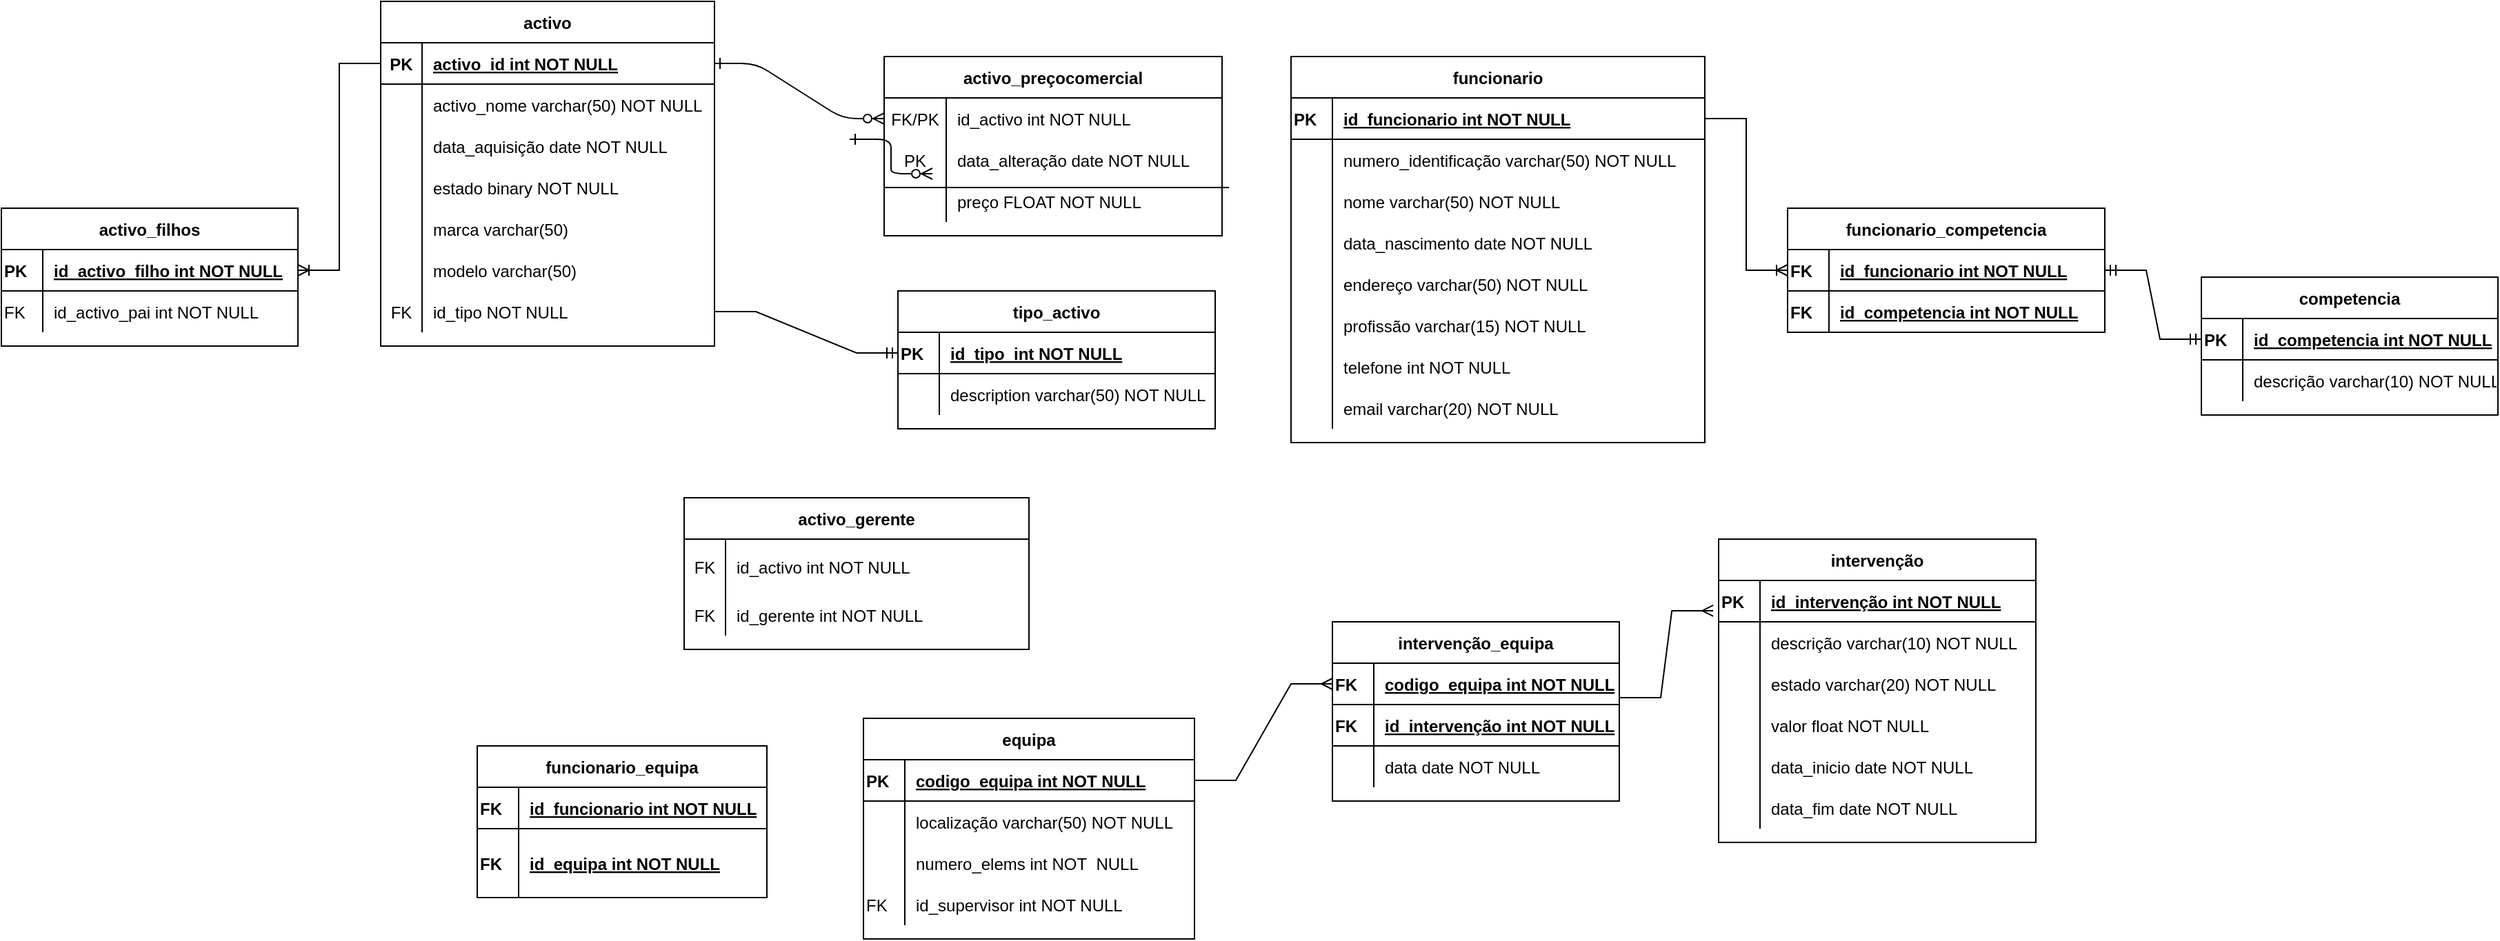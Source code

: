 <mxfile version="15.8.3" type="device"><diagram id="R2lEEEUBdFMjLlhIrx00" name="Page-1"><mxGraphModel dx="2512" dy="762" grid="1" gridSize="10" guides="1" tooltips="1" connect="1" arrows="1" fold="1" page="1" pageScale="1" pageWidth="850" pageHeight="1100" math="0" shadow="0" extFonts="Permanent Marker^https://fonts.googleapis.com/css?family=Permanent+Marker"><root><mxCell id="0"/><mxCell id="1" parent="0"/><mxCell id="C-vyLk0tnHw3VtMMgP7b-1" value="" style="edgeStyle=entityRelationEdgeStyle;endArrow=ERzeroToMany;startArrow=ERone;endFill=1;startFill=0;exitX=1;exitY=0.5;exitDx=0;exitDy=0;" parent="1" source="sVIGNHZoC6p08YLwH0vN-27" target="C-vyLk0tnHw3VtMMgP7b-6" edge="1"><mxGeometry width="100" height="100" relative="1" as="geometry"><mxPoint x="350" y="165" as="sourcePoint"/><mxPoint x="440" y="620" as="targetPoint"/></mxGeometry></mxCell><mxCell id="C-vyLk0tnHw3VtMMgP7b-12" value="" style="edgeStyle=entityRelationEdgeStyle;endArrow=ERzeroToMany;startArrow=ERone;endFill=1;startFill=0;" parent="1" source="C-vyLk0tnHw3VtMMgP7b-3" target="C-vyLk0tnHw3VtMMgP7b-17" edge="1"><mxGeometry width="100" height="100" relative="1" as="geometry"><mxPoint x="400" y="180" as="sourcePoint"/><mxPoint x="460" y="205" as="targetPoint"/></mxGeometry></mxCell><object label="activo_preçocomercial" id_activo="" id="C-vyLk0tnHw3VtMMgP7b-2"><mxCell style="shape=table;startSize=30;container=1;collapsible=1;childLayout=tableLayout;fixedRows=1;rowLines=0;fontStyle=1;align=center;resizeLast=1;" parent="1" vertex="1"><mxGeometry x="425" y="120" width="245" height="130" as="geometry"/></mxCell></object><mxCell id="C-vyLk0tnHw3VtMMgP7b-6" value="" style="shape=partialRectangle;collapsible=0;dropTarget=0;pointerEvents=0;fillColor=none;points=[[0,0.5],[1,0.5]];portConstraint=eastwest;top=0;left=0;right=0;bottom=0;" parent="C-vyLk0tnHw3VtMMgP7b-2" vertex="1"><mxGeometry y="30" width="245" height="30" as="geometry"/></mxCell><mxCell id="C-vyLk0tnHw3VtMMgP7b-7" value="FK/PK" style="shape=partialRectangle;overflow=hidden;connectable=0;fillColor=none;top=0;left=0;bottom=0;right=0;" parent="C-vyLk0tnHw3VtMMgP7b-6" vertex="1"><mxGeometry width="45" height="30" as="geometry"><mxRectangle width="45" height="30" as="alternateBounds"/></mxGeometry></mxCell><mxCell id="C-vyLk0tnHw3VtMMgP7b-8" value="id_activo int NOT NULL" style="shape=partialRectangle;overflow=hidden;connectable=0;fillColor=none;top=0;left=0;bottom=0;right=0;align=left;spacingLeft=6;" parent="C-vyLk0tnHw3VtMMgP7b-6" vertex="1"><mxGeometry x="45" width="200" height="30" as="geometry"><mxRectangle width="200" height="30" as="alternateBounds"/></mxGeometry></mxCell><mxCell id="sVIGNHZoC6p08YLwH0vN-71" style="shape=partialRectangle;collapsible=0;dropTarget=0;pointerEvents=0;fillColor=none;points=[[0,0.5],[1,0.5]];portConstraint=eastwest;top=0;left=0;right=0;bottom=0;" vertex="1" parent="C-vyLk0tnHw3VtMMgP7b-2"><mxGeometry y="60" width="245" height="30" as="geometry"/></mxCell><mxCell id="sVIGNHZoC6p08YLwH0vN-72" value="PK" style="shape=partialRectangle;overflow=hidden;connectable=0;fillColor=none;top=0;left=0;bottom=0;right=0;" vertex="1" parent="sVIGNHZoC6p08YLwH0vN-71"><mxGeometry width="45" height="30" as="geometry"><mxRectangle width="45" height="30" as="alternateBounds"/></mxGeometry></mxCell><mxCell id="sVIGNHZoC6p08YLwH0vN-73" value="data_alteração date NOT NULL" style="shape=partialRectangle;overflow=hidden;connectable=0;fillColor=none;top=0;left=0;bottom=0;right=0;align=left;spacingLeft=6;" vertex="1" parent="sVIGNHZoC6p08YLwH0vN-71"><mxGeometry x="45" width="200" height="30" as="geometry"><mxRectangle width="200" height="30" as="alternateBounds"/></mxGeometry></mxCell><mxCell id="C-vyLk0tnHw3VtMMgP7b-9" value="" style="shape=partialRectangle;collapsible=0;dropTarget=0;pointerEvents=0;fillColor=none;points=[[0,0.5],[1,0.5]];portConstraint=eastwest;top=0;left=0;right=0;bottom=0;" parent="C-vyLk0tnHw3VtMMgP7b-2" vertex="1"><mxGeometry y="90" width="245" height="30" as="geometry"/></mxCell><mxCell id="C-vyLk0tnHw3VtMMgP7b-10" value="" style="shape=partialRectangle;overflow=hidden;connectable=0;fillColor=none;top=0;left=0;bottom=0;right=0;" parent="C-vyLk0tnHw3VtMMgP7b-9" vertex="1"><mxGeometry width="45" height="30" as="geometry"><mxRectangle width="45" height="30" as="alternateBounds"/></mxGeometry></mxCell><mxCell id="C-vyLk0tnHw3VtMMgP7b-11" value="preço FLOAT NOT NULL" style="shape=partialRectangle;overflow=hidden;connectable=0;fillColor=none;top=0;left=0;bottom=0;right=0;align=left;spacingLeft=6;" parent="C-vyLk0tnHw3VtMMgP7b-9" vertex="1"><mxGeometry x="45" width="200" height="30" as="geometry"><mxRectangle width="200" height="30" as="alternateBounds"/></mxGeometry></mxCell><mxCell id="sVIGNHZoC6p08YLwH0vN-26" value="activo" style="shape=table;startSize=30;container=1;collapsible=1;childLayout=tableLayout;fixedRows=1;rowLines=0;fontStyle=1;align=center;resizeLast=1;" vertex="1" parent="1"><mxGeometry x="60" y="80" width="242" height="250" as="geometry"/></mxCell><mxCell id="sVIGNHZoC6p08YLwH0vN-27" value="" style="shape=partialRectangle;collapsible=0;dropTarget=0;pointerEvents=0;fillColor=none;top=0;left=0;bottom=1;right=0;points=[[0,0.5],[1,0.5]];portConstraint=eastwest;" vertex="1" parent="sVIGNHZoC6p08YLwH0vN-26"><mxGeometry y="30" width="242" height="30" as="geometry"/></mxCell><mxCell id="sVIGNHZoC6p08YLwH0vN-28" value="PK" style="shape=partialRectangle;connectable=0;fillColor=none;top=0;left=0;bottom=0;right=0;fontStyle=1;overflow=hidden;" vertex="1" parent="sVIGNHZoC6p08YLwH0vN-27"><mxGeometry width="30" height="30" as="geometry"><mxRectangle width="30" height="30" as="alternateBounds"/></mxGeometry></mxCell><mxCell id="sVIGNHZoC6p08YLwH0vN-29" value="activo_id int NOT NULL" style="shape=partialRectangle;connectable=0;fillColor=none;top=0;left=0;bottom=0;right=0;align=left;spacingLeft=6;fontStyle=5;overflow=hidden;" vertex="1" parent="sVIGNHZoC6p08YLwH0vN-27"><mxGeometry x="30" width="212" height="30" as="geometry"><mxRectangle width="212" height="30" as="alternateBounds"/></mxGeometry></mxCell><mxCell id="sVIGNHZoC6p08YLwH0vN-30" value="" style="shape=partialRectangle;collapsible=0;dropTarget=0;pointerEvents=0;fillColor=none;top=0;left=0;bottom=0;right=0;points=[[0,0.5],[1,0.5]];portConstraint=eastwest;" vertex="1" parent="sVIGNHZoC6p08YLwH0vN-26"><mxGeometry y="60" width="242" height="30" as="geometry"/></mxCell><mxCell id="sVIGNHZoC6p08YLwH0vN-31" value="" style="shape=partialRectangle;connectable=0;fillColor=none;top=0;left=0;bottom=0;right=0;editable=1;overflow=hidden;" vertex="1" parent="sVIGNHZoC6p08YLwH0vN-30"><mxGeometry width="30" height="30" as="geometry"><mxRectangle width="30" height="30" as="alternateBounds"/></mxGeometry></mxCell><mxCell id="sVIGNHZoC6p08YLwH0vN-32" value="activo_nome varchar(50) NOT NULL" style="shape=partialRectangle;connectable=0;fillColor=none;top=0;left=0;bottom=0;right=0;align=left;spacingLeft=6;overflow=hidden;" vertex="1" parent="sVIGNHZoC6p08YLwH0vN-30"><mxGeometry x="30" width="212" height="30" as="geometry"><mxRectangle width="212" height="30" as="alternateBounds"/></mxGeometry></mxCell><mxCell id="sVIGNHZoC6p08YLwH0vN-33" value="" style="shape=partialRectangle;collapsible=0;dropTarget=0;pointerEvents=0;fillColor=none;top=0;left=0;bottom=0;right=0;points=[[0,0.5],[1,0.5]];portConstraint=eastwest;" vertex="1" parent="sVIGNHZoC6p08YLwH0vN-26"><mxGeometry y="90" width="242" height="30" as="geometry"/></mxCell><mxCell id="sVIGNHZoC6p08YLwH0vN-34" value="" style="shape=partialRectangle;connectable=0;fillColor=none;top=0;left=0;bottom=0;right=0;editable=1;overflow=hidden;" vertex="1" parent="sVIGNHZoC6p08YLwH0vN-33"><mxGeometry width="30" height="30" as="geometry"><mxRectangle width="30" height="30" as="alternateBounds"/></mxGeometry></mxCell><mxCell id="sVIGNHZoC6p08YLwH0vN-35" value="data_aquisição date NOT NULL" style="shape=partialRectangle;connectable=0;fillColor=none;top=0;left=0;bottom=0;right=0;align=left;spacingLeft=6;overflow=hidden;" vertex="1" parent="sVIGNHZoC6p08YLwH0vN-33"><mxGeometry x="30" width="212" height="30" as="geometry"><mxRectangle width="212" height="30" as="alternateBounds"/></mxGeometry></mxCell><mxCell id="sVIGNHZoC6p08YLwH0vN-36" value="" style="shape=partialRectangle;collapsible=0;dropTarget=0;pointerEvents=0;fillColor=none;top=0;left=0;bottom=0;right=0;points=[[0,0.5],[1,0.5]];portConstraint=eastwest;" vertex="1" parent="sVIGNHZoC6p08YLwH0vN-26"><mxGeometry y="120" width="242" height="30" as="geometry"/></mxCell><mxCell id="sVIGNHZoC6p08YLwH0vN-37" value="" style="shape=partialRectangle;connectable=0;fillColor=none;top=0;left=0;bottom=0;right=0;editable=1;overflow=hidden;" vertex="1" parent="sVIGNHZoC6p08YLwH0vN-36"><mxGeometry width="30" height="30" as="geometry"><mxRectangle width="30" height="30" as="alternateBounds"/></mxGeometry></mxCell><mxCell id="sVIGNHZoC6p08YLwH0vN-38" value="estado binary NOT NULL" style="shape=partialRectangle;connectable=0;fillColor=none;top=0;left=0;bottom=0;right=0;align=left;spacingLeft=6;overflow=hidden;" vertex="1" parent="sVIGNHZoC6p08YLwH0vN-36"><mxGeometry x="30" width="212" height="30" as="geometry"><mxRectangle width="212" height="30" as="alternateBounds"/></mxGeometry></mxCell><mxCell id="sVIGNHZoC6p08YLwH0vN-59" style="shape=partialRectangle;collapsible=0;dropTarget=0;pointerEvents=0;fillColor=none;top=0;left=0;bottom=0;right=0;points=[[0,0.5],[1,0.5]];portConstraint=eastwest;" vertex="1" parent="sVIGNHZoC6p08YLwH0vN-26"><mxGeometry y="150" width="242" height="30" as="geometry"/></mxCell><mxCell id="sVIGNHZoC6p08YLwH0vN-60" style="shape=partialRectangle;connectable=0;fillColor=none;top=0;left=0;bottom=0;right=0;editable=1;overflow=hidden;" vertex="1" parent="sVIGNHZoC6p08YLwH0vN-59"><mxGeometry width="30" height="30" as="geometry"><mxRectangle width="30" height="30" as="alternateBounds"/></mxGeometry></mxCell><mxCell id="sVIGNHZoC6p08YLwH0vN-61" value="marca varchar(50)" style="shape=partialRectangle;connectable=0;fillColor=none;top=0;left=0;bottom=0;right=0;align=left;spacingLeft=6;overflow=hidden;" vertex="1" parent="sVIGNHZoC6p08YLwH0vN-59"><mxGeometry x="30" width="212" height="30" as="geometry"><mxRectangle width="212" height="30" as="alternateBounds"/></mxGeometry></mxCell><mxCell id="sVIGNHZoC6p08YLwH0vN-62" style="shape=partialRectangle;collapsible=0;dropTarget=0;pointerEvents=0;fillColor=none;top=0;left=0;bottom=0;right=0;points=[[0,0.5],[1,0.5]];portConstraint=eastwest;" vertex="1" parent="sVIGNHZoC6p08YLwH0vN-26"><mxGeometry y="180" width="242" height="30" as="geometry"/></mxCell><mxCell id="sVIGNHZoC6p08YLwH0vN-63" style="shape=partialRectangle;connectable=0;fillColor=none;top=0;left=0;bottom=0;right=0;editable=1;overflow=hidden;" vertex="1" parent="sVIGNHZoC6p08YLwH0vN-62"><mxGeometry width="30" height="30" as="geometry"><mxRectangle width="30" height="30" as="alternateBounds"/></mxGeometry></mxCell><mxCell id="sVIGNHZoC6p08YLwH0vN-64" value="modelo varchar(50)" style="shape=partialRectangle;connectable=0;fillColor=none;top=0;left=0;bottom=0;right=0;align=left;spacingLeft=6;overflow=hidden;" vertex="1" parent="sVIGNHZoC6p08YLwH0vN-62"><mxGeometry x="30" width="212" height="30" as="geometry"><mxRectangle width="212" height="30" as="alternateBounds"/></mxGeometry></mxCell><mxCell id="sVIGNHZoC6p08YLwH0vN-65" style="shape=partialRectangle;collapsible=0;dropTarget=0;pointerEvents=0;fillColor=none;top=0;left=0;bottom=0;right=0;points=[[0,0.5],[1,0.5]];portConstraint=eastwest;" vertex="1" parent="sVIGNHZoC6p08YLwH0vN-26"><mxGeometry y="210" width="242" height="30" as="geometry"/></mxCell><mxCell id="sVIGNHZoC6p08YLwH0vN-66" value="FK" style="shape=partialRectangle;connectable=0;fillColor=none;top=0;left=0;bottom=0;right=0;editable=1;overflow=hidden;" vertex="1" parent="sVIGNHZoC6p08YLwH0vN-65"><mxGeometry width="30" height="30" as="geometry"><mxRectangle width="30" height="30" as="alternateBounds"/></mxGeometry></mxCell><mxCell id="sVIGNHZoC6p08YLwH0vN-67" value="id_tipo NOT NULL" style="shape=partialRectangle;connectable=0;fillColor=none;top=0;left=0;bottom=0;right=0;align=left;spacingLeft=6;overflow=hidden;" vertex="1" parent="sVIGNHZoC6p08YLwH0vN-65"><mxGeometry x="30" width="212" height="30" as="geometry"><mxRectangle width="212" height="30" as="alternateBounds"/></mxGeometry></mxCell><mxCell id="sVIGNHZoC6p08YLwH0vN-75" value="" style="line;strokeWidth=1;rotatable=0;dashed=0;labelPosition=right;align=left;verticalAlign=middle;spacingTop=0;spacingLeft=6;points=[];portConstraint=eastwest;labelBackgroundColor=rgba(255, 255, 255, 1);" vertex="1" parent="1"><mxGeometry x="425" y="210" width="250" height="10" as="geometry"/></mxCell><object label="activo_gerente" id_activo="" id="sVIGNHZoC6p08YLwH0vN-82"><mxCell style="shape=table;startSize=30;container=1;collapsible=1;childLayout=tableLayout;fixedRows=1;rowLines=0;fontStyle=1;align=center;resizeLast=1;" vertex="1" parent="1"><mxGeometry x="280" y="440" width="250" height="110" as="geometry"/></mxCell></object><mxCell id="sVIGNHZoC6p08YLwH0vN-83" value="" style="shape=partialRectangle;collapsible=0;dropTarget=0;pointerEvents=0;fillColor=none;points=[[0,0.5],[1,0.5]];portConstraint=eastwest;top=0;left=0;right=0;bottom=0;" vertex="1" parent="sVIGNHZoC6p08YLwH0vN-82"><mxGeometry y="30" width="250" height="40" as="geometry"/></mxCell><mxCell id="sVIGNHZoC6p08YLwH0vN-84" value="FK" style="shape=partialRectangle;overflow=hidden;connectable=0;fillColor=none;top=0;left=0;bottom=0;right=0;" vertex="1" parent="sVIGNHZoC6p08YLwH0vN-83"><mxGeometry width="30" height="40" as="geometry"><mxRectangle width="30" height="40" as="alternateBounds"/></mxGeometry></mxCell><mxCell id="sVIGNHZoC6p08YLwH0vN-85" value="id_activo int NOT NULL" style="shape=partialRectangle;overflow=hidden;connectable=0;fillColor=none;top=0;left=0;bottom=0;right=0;align=left;spacingLeft=6;" vertex="1" parent="sVIGNHZoC6p08YLwH0vN-83"><mxGeometry x="30" width="220" height="40" as="geometry"><mxRectangle width="220" height="40" as="alternateBounds"/></mxGeometry></mxCell><mxCell id="sVIGNHZoC6p08YLwH0vN-86" style="shape=partialRectangle;collapsible=0;dropTarget=0;pointerEvents=0;fillColor=none;points=[[0,0.5],[1,0.5]];portConstraint=eastwest;top=0;left=0;right=0;bottom=0;" vertex="1" parent="sVIGNHZoC6p08YLwH0vN-82"><mxGeometry y="70" width="250" height="30" as="geometry"/></mxCell><mxCell id="sVIGNHZoC6p08YLwH0vN-87" value="FK" style="shape=partialRectangle;overflow=hidden;connectable=0;fillColor=none;top=0;left=0;bottom=0;right=0;" vertex="1" parent="sVIGNHZoC6p08YLwH0vN-86"><mxGeometry width="30" height="30" as="geometry"><mxRectangle width="30" height="30" as="alternateBounds"/></mxGeometry></mxCell><mxCell id="sVIGNHZoC6p08YLwH0vN-88" value="id_gerente int NOT NULL" style="shape=partialRectangle;overflow=hidden;connectable=0;fillColor=none;top=0;left=0;bottom=0;right=0;align=left;spacingLeft=6;" vertex="1" parent="sVIGNHZoC6p08YLwH0vN-86"><mxGeometry x="30" width="220" height="30" as="geometry"><mxRectangle width="220" height="30" as="alternateBounds"/></mxGeometry></mxCell><mxCell id="sVIGNHZoC6p08YLwH0vN-93" value="tipo_activo" style="shape=table;startSize=30;container=1;collapsible=1;childLayout=tableLayout;fixedRows=1;rowLines=0;fontStyle=1;align=center;resizeLast=1;dashed=0;labelBackgroundColor=rgba(255, 255, 255, 1);strokeWidth=1;" vertex="1" parent="1"><mxGeometry x="435" y="290" width="230" height="100" as="geometry"/></mxCell><mxCell id="sVIGNHZoC6p08YLwH0vN-94" value="" style="shape=partialRectangle;collapsible=0;dropTarget=0;pointerEvents=0;fillColor=none;top=0;left=0;bottom=1;right=0;points=[[0,0.5],[1,0.5]];portConstraint=eastwest;dashed=0;labelBackgroundColor=rgba(255, 255, 255, 1);strokeWidth=1;align=left;" vertex="1" parent="sVIGNHZoC6p08YLwH0vN-93"><mxGeometry y="30" width="230" height="30" as="geometry"/></mxCell><mxCell id="sVIGNHZoC6p08YLwH0vN-95" value="PK" style="shape=partialRectangle;connectable=0;fillColor=none;top=0;left=0;bottom=0;right=0;fontStyle=1;overflow=hidden;dashed=0;labelBackgroundColor=rgba(255, 255, 255, 1);strokeWidth=1;align=left;" vertex="1" parent="sVIGNHZoC6p08YLwH0vN-94"><mxGeometry width="30" height="30" as="geometry"><mxRectangle width="30" height="30" as="alternateBounds"/></mxGeometry></mxCell><mxCell id="sVIGNHZoC6p08YLwH0vN-96" value="id_tipo  int NOT NULL" style="shape=partialRectangle;connectable=0;fillColor=none;top=0;left=0;bottom=0;right=0;align=left;spacingLeft=6;fontStyle=5;overflow=hidden;dashed=0;labelBackgroundColor=rgba(255, 255, 255, 1);strokeWidth=1;" vertex="1" parent="sVIGNHZoC6p08YLwH0vN-94"><mxGeometry x="30" width="200" height="30" as="geometry"><mxRectangle width="200" height="30" as="alternateBounds"/></mxGeometry></mxCell><mxCell id="sVIGNHZoC6p08YLwH0vN-97" value="" style="shape=partialRectangle;collapsible=0;dropTarget=0;pointerEvents=0;fillColor=none;top=0;left=0;bottom=0;right=0;points=[[0,0.5],[1,0.5]];portConstraint=eastwest;dashed=0;labelBackgroundColor=rgba(255, 255, 255, 1);strokeWidth=1;align=left;" vertex="1" parent="sVIGNHZoC6p08YLwH0vN-93"><mxGeometry y="60" width="230" height="30" as="geometry"/></mxCell><mxCell id="sVIGNHZoC6p08YLwH0vN-98" value="" style="shape=partialRectangle;connectable=0;fillColor=none;top=0;left=0;bottom=0;right=0;editable=1;overflow=hidden;dashed=0;labelBackgroundColor=rgba(255, 255, 255, 1);strokeWidth=1;align=left;" vertex="1" parent="sVIGNHZoC6p08YLwH0vN-97"><mxGeometry width="30" height="30" as="geometry"><mxRectangle width="30" height="30" as="alternateBounds"/></mxGeometry></mxCell><mxCell id="sVIGNHZoC6p08YLwH0vN-99" value="description varchar(50) NOT NULL" style="shape=partialRectangle;connectable=0;fillColor=none;top=0;left=0;bottom=0;right=0;align=left;spacingLeft=6;overflow=hidden;dashed=0;labelBackgroundColor=rgba(255, 255, 255, 1);strokeWidth=1;" vertex="1" parent="sVIGNHZoC6p08YLwH0vN-97"><mxGeometry x="30" width="200" height="30" as="geometry"><mxRectangle width="200" height="30" as="alternateBounds"/></mxGeometry></mxCell><mxCell id="sVIGNHZoC6p08YLwH0vN-108" value="" style="edgeStyle=entityRelationEdgeStyle;fontSize=12;html=1;endArrow=ERmandOne;rounded=0;exitX=1;exitY=0.5;exitDx=0;exitDy=0;entryX=0;entryY=0.5;entryDx=0;entryDy=0;" edge="1" parent="1" source="sVIGNHZoC6p08YLwH0vN-65" target="sVIGNHZoC6p08YLwH0vN-94"><mxGeometry width="100" height="100" relative="1" as="geometry"><mxPoint x="370" y="480" as="sourcePoint"/><mxPoint x="470" y="380" as="targetPoint"/></mxGeometry></mxCell><mxCell id="sVIGNHZoC6p08YLwH0vN-109" value="activo_filhos" style="shape=table;startSize=30;container=1;collapsible=1;childLayout=tableLayout;fixedRows=1;rowLines=0;fontStyle=1;align=center;resizeLast=1;dashed=0;labelBackgroundColor=rgba(255, 255, 255, 1);strokeWidth=1;" vertex="1" parent="1"><mxGeometry x="-215" y="230" width="215" height="100" as="geometry"/></mxCell><mxCell id="sVIGNHZoC6p08YLwH0vN-110" value="" style="shape=partialRectangle;collapsible=0;dropTarget=0;pointerEvents=0;fillColor=none;top=0;left=0;bottom=1;right=0;points=[[0,0.5],[1,0.5]];portConstraint=eastwest;dashed=0;labelBackgroundColor=rgba(255, 255, 255, 1);strokeWidth=1;align=left;" vertex="1" parent="sVIGNHZoC6p08YLwH0vN-109"><mxGeometry y="30" width="215" height="30" as="geometry"/></mxCell><mxCell id="sVIGNHZoC6p08YLwH0vN-111" value="PK" style="shape=partialRectangle;connectable=0;fillColor=none;top=0;left=0;bottom=0;right=0;fontStyle=1;overflow=hidden;dashed=0;labelBackgroundColor=rgba(255, 255, 255, 1);strokeWidth=1;align=left;" vertex="1" parent="sVIGNHZoC6p08YLwH0vN-110"><mxGeometry width="30" height="30" as="geometry"><mxRectangle width="30" height="30" as="alternateBounds"/></mxGeometry></mxCell><mxCell id="sVIGNHZoC6p08YLwH0vN-112" value="id_activo_filho int NOT NULL" style="shape=partialRectangle;connectable=0;fillColor=none;top=0;left=0;bottom=0;right=0;align=left;spacingLeft=6;fontStyle=5;overflow=hidden;dashed=0;labelBackgroundColor=rgba(255, 255, 255, 1);strokeWidth=1;" vertex="1" parent="sVIGNHZoC6p08YLwH0vN-110"><mxGeometry x="30" width="185" height="30" as="geometry"><mxRectangle width="185" height="30" as="alternateBounds"/></mxGeometry></mxCell><mxCell id="sVIGNHZoC6p08YLwH0vN-113" value="" style="shape=partialRectangle;collapsible=0;dropTarget=0;pointerEvents=0;fillColor=none;top=0;left=0;bottom=0;right=0;points=[[0,0.5],[1,0.5]];portConstraint=eastwest;dashed=0;labelBackgroundColor=rgba(255, 255, 255, 1);strokeWidth=1;align=left;" vertex="1" parent="sVIGNHZoC6p08YLwH0vN-109"><mxGeometry y="60" width="215" height="30" as="geometry"/></mxCell><mxCell id="sVIGNHZoC6p08YLwH0vN-114" value="FK" style="shape=partialRectangle;connectable=0;fillColor=none;top=0;left=0;bottom=0;right=0;editable=1;overflow=hidden;dashed=0;labelBackgroundColor=rgba(255, 255, 255, 1);strokeWidth=1;align=left;" vertex="1" parent="sVIGNHZoC6p08YLwH0vN-113"><mxGeometry width="30" height="30" as="geometry"><mxRectangle width="30" height="30" as="alternateBounds"/></mxGeometry></mxCell><mxCell id="sVIGNHZoC6p08YLwH0vN-115" value="id_activo_pai int NOT NULL" style="shape=partialRectangle;connectable=0;fillColor=none;top=0;left=0;bottom=0;right=0;align=left;spacingLeft=6;overflow=hidden;dashed=0;labelBackgroundColor=rgba(255, 255, 255, 1);strokeWidth=1;" vertex="1" parent="sVIGNHZoC6p08YLwH0vN-113"><mxGeometry x="30" width="185" height="30" as="geometry"><mxRectangle width="185" height="30" as="alternateBounds"/></mxGeometry></mxCell><mxCell id="sVIGNHZoC6p08YLwH0vN-122" value="funcionario" style="shape=table;startSize=30;container=1;collapsible=1;childLayout=tableLayout;fixedRows=1;rowLines=0;fontStyle=1;align=center;resizeLast=1;dashed=0;labelBackgroundColor=rgba(255, 255, 255, 1);strokeWidth=1;" vertex="1" parent="1"><mxGeometry x="720" y="120" width="300" height="280" as="geometry"/></mxCell><mxCell id="sVIGNHZoC6p08YLwH0vN-123" value="" style="shape=partialRectangle;collapsible=0;dropTarget=0;pointerEvents=0;fillColor=none;top=0;left=0;bottom=1;right=0;points=[[0,0.5],[1,0.5]];portConstraint=eastwest;dashed=0;labelBackgroundColor=rgba(255, 255, 255, 1);strokeWidth=1;align=left;" vertex="1" parent="sVIGNHZoC6p08YLwH0vN-122"><mxGeometry y="30" width="300" height="30" as="geometry"/></mxCell><mxCell id="sVIGNHZoC6p08YLwH0vN-124" value="PK" style="shape=partialRectangle;connectable=0;fillColor=none;top=0;left=0;bottom=0;right=0;fontStyle=1;overflow=hidden;dashed=0;labelBackgroundColor=rgba(255, 255, 255, 1);strokeWidth=1;align=left;" vertex="1" parent="sVIGNHZoC6p08YLwH0vN-123"><mxGeometry width="30" height="30" as="geometry"><mxRectangle width="30" height="30" as="alternateBounds"/></mxGeometry></mxCell><mxCell id="sVIGNHZoC6p08YLwH0vN-125" value="id_funcionario int NOT NULL" style="shape=partialRectangle;connectable=0;fillColor=none;top=0;left=0;bottom=0;right=0;align=left;spacingLeft=6;fontStyle=5;overflow=hidden;dashed=0;labelBackgroundColor=rgba(255, 255, 255, 1);strokeWidth=1;" vertex="1" parent="sVIGNHZoC6p08YLwH0vN-123"><mxGeometry x="30" width="270" height="30" as="geometry"><mxRectangle width="270" height="30" as="alternateBounds"/></mxGeometry></mxCell><mxCell id="sVIGNHZoC6p08YLwH0vN-126" value="" style="shape=partialRectangle;collapsible=0;dropTarget=0;pointerEvents=0;fillColor=none;top=0;left=0;bottom=0;right=0;points=[[0,0.5],[1,0.5]];portConstraint=eastwest;dashed=0;labelBackgroundColor=rgba(255, 255, 255, 1);strokeWidth=1;align=left;" vertex="1" parent="sVIGNHZoC6p08YLwH0vN-122"><mxGeometry y="60" width="300" height="30" as="geometry"/></mxCell><mxCell id="sVIGNHZoC6p08YLwH0vN-127" value="" style="shape=partialRectangle;connectable=0;fillColor=none;top=0;left=0;bottom=0;right=0;editable=1;overflow=hidden;dashed=0;labelBackgroundColor=rgba(255, 255, 255, 1);strokeWidth=1;align=left;" vertex="1" parent="sVIGNHZoC6p08YLwH0vN-126"><mxGeometry width="30" height="30" as="geometry"><mxRectangle width="30" height="30" as="alternateBounds"/></mxGeometry></mxCell><mxCell id="sVIGNHZoC6p08YLwH0vN-128" value="numero_identificação varchar(50) NOT NULL" style="shape=partialRectangle;connectable=0;fillColor=none;top=0;left=0;bottom=0;right=0;align=left;spacingLeft=6;overflow=hidden;dashed=0;labelBackgroundColor=rgba(255, 255, 255, 1);strokeWidth=1;" vertex="1" parent="sVIGNHZoC6p08YLwH0vN-126"><mxGeometry x="30" width="270" height="30" as="geometry"><mxRectangle width="270" height="30" as="alternateBounds"/></mxGeometry></mxCell><mxCell id="sVIGNHZoC6p08YLwH0vN-129" value="" style="shape=partialRectangle;collapsible=0;dropTarget=0;pointerEvents=0;fillColor=none;top=0;left=0;bottom=0;right=0;points=[[0,0.5],[1,0.5]];portConstraint=eastwest;dashed=0;labelBackgroundColor=rgba(255, 255, 255, 1);strokeWidth=1;align=left;" vertex="1" parent="sVIGNHZoC6p08YLwH0vN-122"><mxGeometry y="90" width="300" height="30" as="geometry"/></mxCell><mxCell id="sVIGNHZoC6p08YLwH0vN-130" value="" style="shape=partialRectangle;connectable=0;fillColor=none;top=0;left=0;bottom=0;right=0;editable=1;overflow=hidden;dashed=0;labelBackgroundColor=rgba(255, 255, 255, 1);strokeWidth=1;align=left;" vertex="1" parent="sVIGNHZoC6p08YLwH0vN-129"><mxGeometry width="30" height="30" as="geometry"><mxRectangle width="30" height="30" as="alternateBounds"/></mxGeometry></mxCell><mxCell id="sVIGNHZoC6p08YLwH0vN-131" value="nome varchar(50) NOT NULL" style="shape=partialRectangle;connectable=0;fillColor=none;top=0;left=0;bottom=0;right=0;align=left;spacingLeft=6;overflow=hidden;dashed=0;labelBackgroundColor=rgba(255, 255, 255, 1);strokeWidth=1;" vertex="1" parent="sVIGNHZoC6p08YLwH0vN-129"><mxGeometry x="30" width="270" height="30" as="geometry"><mxRectangle width="270" height="30" as="alternateBounds"/></mxGeometry></mxCell><mxCell id="sVIGNHZoC6p08YLwH0vN-132" value="" style="shape=partialRectangle;collapsible=0;dropTarget=0;pointerEvents=0;fillColor=none;top=0;left=0;bottom=0;right=0;points=[[0,0.5],[1,0.5]];portConstraint=eastwest;dashed=0;labelBackgroundColor=rgba(255, 255, 255, 1);strokeWidth=1;align=left;" vertex="1" parent="sVIGNHZoC6p08YLwH0vN-122"><mxGeometry y="120" width="300" height="30" as="geometry"/></mxCell><mxCell id="sVIGNHZoC6p08YLwH0vN-133" value="" style="shape=partialRectangle;connectable=0;fillColor=none;top=0;left=0;bottom=0;right=0;editable=1;overflow=hidden;dashed=0;labelBackgroundColor=rgba(255, 255, 255, 1);strokeWidth=1;align=left;" vertex="1" parent="sVIGNHZoC6p08YLwH0vN-132"><mxGeometry width="30" height="30" as="geometry"><mxRectangle width="30" height="30" as="alternateBounds"/></mxGeometry></mxCell><mxCell id="sVIGNHZoC6p08YLwH0vN-134" value="data_nascimento date NOT NULL" style="shape=partialRectangle;connectable=0;fillColor=none;top=0;left=0;bottom=0;right=0;align=left;spacingLeft=6;overflow=hidden;dashed=0;labelBackgroundColor=rgba(255, 255, 255, 1);strokeWidth=1;" vertex="1" parent="sVIGNHZoC6p08YLwH0vN-132"><mxGeometry x="30" width="270" height="30" as="geometry"><mxRectangle width="270" height="30" as="alternateBounds"/></mxGeometry></mxCell><mxCell id="sVIGNHZoC6p08YLwH0vN-141" style="shape=partialRectangle;collapsible=0;dropTarget=0;pointerEvents=0;fillColor=none;top=0;left=0;bottom=0;right=0;points=[[0,0.5],[1,0.5]];portConstraint=eastwest;dashed=0;labelBackgroundColor=rgba(255, 255, 255, 1);strokeWidth=1;align=left;" vertex="1" parent="sVIGNHZoC6p08YLwH0vN-122"><mxGeometry y="150" width="300" height="30" as="geometry"/></mxCell><mxCell id="sVIGNHZoC6p08YLwH0vN-142" style="shape=partialRectangle;connectable=0;fillColor=none;top=0;left=0;bottom=0;right=0;editable=1;overflow=hidden;dashed=0;labelBackgroundColor=rgba(255, 255, 255, 1);strokeWidth=1;align=left;" vertex="1" parent="sVIGNHZoC6p08YLwH0vN-141"><mxGeometry width="30" height="30" as="geometry"><mxRectangle width="30" height="30" as="alternateBounds"/></mxGeometry></mxCell><mxCell id="sVIGNHZoC6p08YLwH0vN-143" value="endereço varchar(50) NOT NULL" style="shape=partialRectangle;connectable=0;fillColor=none;top=0;left=0;bottom=0;right=0;align=left;spacingLeft=6;overflow=hidden;dashed=0;labelBackgroundColor=rgba(255, 255, 255, 1);strokeWidth=1;" vertex="1" parent="sVIGNHZoC6p08YLwH0vN-141"><mxGeometry x="30" width="270" height="30" as="geometry"><mxRectangle width="270" height="30" as="alternateBounds"/></mxGeometry></mxCell><mxCell id="sVIGNHZoC6p08YLwH0vN-138" style="shape=partialRectangle;collapsible=0;dropTarget=0;pointerEvents=0;fillColor=none;top=0;left=0;bottom=0;right=0;points=[[0,0.5],[1,0.5]];portConstraint=eastwest;dashed=0;labelBackgroundColor=rgba(255, 255, 255, 1);strokeWidth=1;align=left;" vertex="1" parent="sVIGNHZoC6p08YLwH0vN-122"><mxGeometry y="180" width="300" height="30" as="geometry"/></mxCell><mxCell id="sVIGNHZoC6p08YLwH0vN-139" style="shape=partialRectangle;connectable=0;fillColor=none;top=0;left=0;bottom=0;right=0;editable=1;overflow=hidden;dashed=0;labelBackgroundColor=rgba(255, 255, 255, 1);strokeWidth=1;align=left;" vertex="1" parent="sVIGNHZoC6p08YLwH0vN-138"><mxGeometry width="30" height="30" as="geometry"><mxRectangle width="30" height="30" as="alternateBounds"/></mxGeometry></mxCell><mxCell id="sVIGNHZoC6p08YLwH0vN-140" value="profissão varchar(15) NOT NULL" style="shape=partialRectangle;connectable=0;fillColor=none;top=0;left=0;bottom=0;right=0;align=left;spacingLeft=6;overflow=hidden;dashed=0;labelBackgroundColor=rgba(255, 255, 255, 1);strokeWidth=1;" vertex="1" parent="sVIGNHZoC6p08YLwH0vN-138"><mxGeometry x="30" width="270" height="30" as="geometry"><mxRectangle width="270" height="30" as="alternateBounds"/></mxGeometry></mxCell><mxCell id="sVIGNHZoC6p08YLwH0vN-135" style="shape=partialRectangle;collapsible=0;dropTarget=0;pointerEvents=0;fillColor=none;top=0;left=0;bottom=0;right=0;points=[[0,0.5],[1,0.5]];portConstraint=eastwest;dashed=0;labelBackgroundColor=rgba(255, 255, 255, 1);strokeWidth=1;align=left;" vertex="1" parent="sVIGNHZoC6p08YLwH0vN-122"><mxGeometry y="210" width="300" height="30" as="geometry"/></mxCell><mxCell id="sVIGNHZoC6p08YLwH0vN-136" style="shape=partialRectangle;connectable=0;fillColor=none;top=0;left=0;bottom=0;right=0;editable=1;overflow=hidden;dashed=0;labelBackgroundColor=rgba(255, 255, 255, 1);strokeWidth=1;align=left;" vertex="1" parent="sVIGNHZoC6p08YLwH0vN-135"><mxGeometry width="30" height="30" as="geometry"><mxRectangle width="30" height="30" as="alternateBounds"/></mxGeometry></mxCell><mxCell id="sVIGNHZoC6p08YLwH0vN-137" value="telefone int NOT NULL" style="shape=partialRectangle;connectable=0;fillColor=none;top=0;left=0;bottom=0;right=0;align=left;spacingLeft=6;overflow=hidden;dashed=0;labelBackgroundColor=rgba(255, 255, 255, 1);strokeWidth=1;" vertex="1" parent="sVIGNHZoC6p08YLwH0vN-135"><mxGeometry x="30" width="270" height="30" as="geometry"><mxRectangle width="270" height="30" as="alternateBounds"/></mxGeometry></mxCell><mxCell id="sVIGNHZoC6p08YLwH0vN-144" style="shape=partialRectangle;collapsible=0;dropTarget=0;pointerEvents=0;fillColor=none;top=0;left=0;bottom=0;right=0;points=[[0,0.5],[1,0.5]];portConstraint=eastwest;dashed=0;labelBackgroundColor=rgba(255, 255, 255, 1);strokeWidth=1;align=left;" vertex="1" parent="sVIGNHZoC6p08YLwH0vN-122"><mxGeometry y="240" width="300" height="30" as="geometry"/></mxCell><mxCell id="sVIGNHZoC6p08YLwH0vN-145" style="shape=partialRectangle;connectable=0;fillColor=none;top=0;left=0;bottom=0;right=0;editable=1;overflow=hidden;dashed=0;labelBackgroundColor=rgba(255, 255, 255, 1);strokeWidth=1;align=left;" vertex="1" parent="sVIGNHZoC6p08YLwH0vN-144"><mxGeometry width="30" height="30" as="geometry"><mxRectangle width="30" height="30" as="alternateBounds"/></mxGeometry></mxCell><mxCell id="sVIGNHZoC6p08YLwH0vN-146" value="email varchar(20) NOT NULL" style="shape=partialRectangle;connectable=0;fillColor=none;top=0;left=0;bottom=0;right=0;align=left;spacingLeft=6;overflow=hidden;dashed=0;labelBackgroundColor=rgba(255, 255, 255, 1);strokeWidth=1;" vertex="1" parent="sVIGNHZoC6p08YLwH0vN-144"><mxGeometry x="30" width="270" height="30" as="geometry"><mxRectangle width="270" height="30" as="alternateBounds"/></mxGeometry></mxCell><mxCell id="sVIGNHZoC6p08YLwH0vN-147" value="funcionario_competencia" style="shape=table;startSize=30;container=1;collapsible=1;childLayout=tableLayout;fixedRows=1;rowLines=0;fontStyle=1;align=center;resizeLast=1;dashed=0;labelBackgroundColor=rgba(255, 255, 255, 1);strokeWidth=1;" vertex="1" parent="1"><mxGeometry x="1080" y="230" width="230" height="90" as="geometry"/></mxCell><mxCell id="sVIGNHZoC6p08YLwH0vN-148" value="" style="shape=partialRectangle;collapsible=0;dropTarget=0;pointerEvents=0;fillColor=none;top=0;left=0;bottom=1;right=0;points=[[0,0.5],[1,0.5]];portConstraint=eastwest;dashed=0;labelBackgroundColor=rgba(255, 255, 255, 1);strokeWidth=1;align=left;" vertex="1" parent="sVIGNHZoC6p08YLwH0vN-147"><mxGeometry y="30" width="230" height="30" as="geometry"/></mxCell><mxCell id="sVIGNHZoC6p08YLwH0vN-149" value="FK" style="shape=partialRectangle;connectable=0;fillColor=none;top=0;left=0;bottom=0;right=0;fontStyle=1;overflow=hidden;dashed=0;labelBackgroundColor=rgba(255, 255, 255, 1);strokeWidth=1;align=left;" vertex="1" parent="sVIGNHZoC6p08YLwH0vN-148"><mxGeometry width="30" height="30" as="geometry"><mxRectangle width="30" height="30" as="alternateBounds"/></mxGeometry></mxCell><mxCell id="sVIGNHZoC6p08YLwH0vN-150" value="id_funcionario int NOT NULL" style="shape=partialRectangle;connectable=0;fillColor=none;top=0;left=0;bottom=0;right=0;align=left;spacingLeft=6;fontStyle=5;overflow=hidden;dashed=0;labelBackgroundColor=rgba(255, 255, 255, 1);strokeWidth=1;" vertex="1" parent="sVIGNHZoC6p08YLwH0vN-148"><mxGeometry x="30" width="200" height="30" as="geometry"><mxRectangle width="200" height="30" as="alternateBounds"/></mxGeometry></mxCell><mxCell id="sVIGNHZoC6p08YLwH0vN-160" style="shape=partialRectangle;collapsible=0;dropTarget=0;pointerEvents=0;fillColor=none;top=0;left=0;bottom=1;right=0;points=[[0,0.5],[1,0.5]];portConstraint=eastwest;dashed=0;labelBackgroundColor=rgba(255, 255, 255, 1);strokeWidth=1;align=left;" vertex="1" parent="sVIGNHZoC6p08YLwH0vN-147"><mxGeometry y="60" width="230" height="30" as="geometry"/></mxCell><mxCell id="sVIGNHZoC6p08YLwH0vN-161" value="FK" style="shape=partialRectangle;connectable=0;fillColor=none;top=0;left=0;bottom=0;right=0;fontStyle=1;overflow=hidden;dashed=0;labelBackgroundColor=rgba(255, 255, 255, 1);strokeWidth=1;align=left;" vertex="1" parent="sVIGNHZoC6p08YLwH0vN-160"><mxGeometry width="30" height="30" as="geometry"><mxRectangle width="30" height="30" as="alternateBounds"/></mxGeometry></mxCell><mxCell id="sVIGNHZoC6p08YLwH0vN-162" value="id_competencia int NOT NULL" style="shape=partialRectangle;connectable=0;fillColor=none;top=0;left=0;bottom=0;right=0;align=left;spacingLeft=6;fontStyle=5;overflow=hidden;dashed=0;labelBackgroundColor=rgba(255, 255, 255, 1);strokeWidth=1;" vertex="1" parent="sVIGNHZoC6p08YLwH0vN-160"><mxGeometry x="30" width="200" height="30" as="geometry"><mxRectangle width="200" height="30" as="alternateBounds"/></mxGeometry></mxCell><mxCell id="sVIGNHZoC6p08YLwH0vN-173" value="competencia" style="shape=table;startSize=30;container=1;collapsible=1;childLayout=tableLayout;fixedRows=1;rowLines=0;fontStyle=1;align=center;resizeLast=1;dashed=0;labelBackgroundColor=rgba(255, 255, 255, 1);strokeWidth=1;" vertex="1" parent="1"><mxGeometry x="1380" y="280" width="215" height="100" as="geometry"/></mxCell><mxCell id="sVIGNHZoC6p08YLwH0vN-174" value="" style="shape=partialRectangle;collapsible=0;dropTarget=0;pointerEvents=0;fillColor=none;top=0;left=0;bottom=1;right=0;points=[[0,0.5],[1,0.5]];portConstraint=eastwest;dashed=0;labelBackgroundColor=rgba(255, 255, 255, 1);strokeWidth=1;align=left;" vertex="1" parent="sVIGNHZoC6p08YLwH0vN-173"><mxGeometry y="30" width="215" height="30" as="geometry"/></mxCell><mxCell id="sVIGNHZoC6p08YLwH0vN-175" value="PK" style="shape=partialRectangle;connectable=0;fillColor=none;top=0;left=0;bottom=0;right=0;fontStyle=1;overflow=hidden;dashed=0;labelBackgroundColor=rgba(255, 255, 255, 1);strokeWidth=1;align=left;" vertex="1" parent="sVIGNHZoC6p08YLwH0vN-174"><mxGeometry width="30" height="30" as="geometry"><mxRectangle width="30" height="30" as="alternateBounds"/></mxGeometry></mxCell><mxCell id="sVIGNHZoC6p08YLwH0vN-176" value="id_competencia int NOT NULL" style="shape=partialRectangle;connectable=0;fillColor=none;top=0;left=0;bottom=0;right=0;align=left;spacingLeft=6;fontStyle=5;overflow=hidden;dashed=0;labelBackgroundColor=rgba(255, 255, 255, 1);strokeWidth=1;" vertex="1" parent="sVIGNHZoC6p08YLwH0vN-174"><mxGeometry x="30" width="185" height="30" as="geometry"><mxRectangle width="185" height="30" as="alternateBounds"/></mxGeometry></mxCell><mxCell id="sVIGNHZoC6p08YLwH0vN-177" value="" style="shape=partialRectangle;collapsible=0;dropTarget=0;pointerEvents=0;fillColor=none;top=0;left=0;bottom=0;right=0;points=[[0,0.5],[1,0.5]];portConstraint=eastwest;dashed=0;labelBackgroundColor=rgba(255, 255, 255, 1);strokeWidth=1;align=left;" vertex="1" parent="sVIGNHZoC6p08YLwH0vN-173"><mxGeometry y="60" width="215" height="30" as="geometry"/></mxCell><mxCell id="sVIGNHZoC6p08YLwH0vN-178" value="" style="shape=partialRectangle;connectable=0;fillColor=none;top=0;left=0;bottom=0;right=0;editable=1;overflow=hidden;dashed=0;labelBackgroundColor=rgba(255, 255, 255, 1);strokeWidth=1;align=left;" vertex="1" parent="sVIGNHZoC6p08YLwH0vN-177"><mxGeometry width="30" height="30" as="geometry"><mxRectangle width="30" height="30" as="alternateBounds"/></mxGeometry></mxCell><mxCell id="sVIGNHZoC6p08YLwH0vN-179" value="descrição varchar(10) NOT NULL" style="shape=partialRectangle;connectable=0;fillColor=none;top=0;left=0;bottom=0;right=0;align=left;spacingLeft=6;overflow=hidden;dashed=0;labelBackgroundColor=rgba(255, 255, 255, 1);strokeWidth=1;" vertex="1" parent="sVIGNHZoC6p08YLwH0vN-177"><mxGeometry x="30" width="185" height="30" as="geometry"><mxRectangle width="185" height="30" as="alternateBounds"/></mxGeometry></mxCell><mxCell id="sVIGNHZoC6p08YLwH0vN-181" value="" style="edgeStyle=entityRelationEdgeStyle;fontSize=12;html=1;endArrow=ERoneToMany;rounded=0;exitX=1;exitY=0.5;exitDx=0;exitDy=0;entryX=0;entryY=0.5;entryDx=0;entryDy=0;" edge="1" parent="1" source="sVIGNHZoC6p08YLwH0vN-123" target="sVIGNHZoC6p08YLwH0vN-148"><mxGeometry width="100" height="100" relative="1" as="geometry"><mxPoint x="1020" y="230" as="sourcePoint"/><mxPoint x="1120" y="130" as="targetPoint"/></mxGeometry></mxCell><mxCell id="sVIGNHZoC6p08YLwH0vN-182" value="" style="edgeStyle=entityRelationEdgeStyle;fontSize=12;html=1;endArrow=ERmandOne;startArrow=ERmandOne;rounded=0;exitX=1;exitY=0.5;exitDx=0;exitDy=0;entryX=0;entryY=0.5;entryDx=0;entryDy=0;" edge="1" parent="1" source="sVIGNHZoC6p08YLwH0vN-148" target="sVIGNHZoC6p08YLwH0vN-174"><mxGeometry width="100" height="100" relative="1" as="geometry"><mxPoint x="740" y="380" as="sourcePoint"/><mxPoint x="840" y="280" as="targetPoint"/></mxGeometry></mxCell><mxCell id="sVIGNHZoC6p08YLwH0vN-183" value="intervenção" style="shape=table;startSize=30;container=1;collapsible=1;childLayout=tableLayout;fixedRows=1;rowLines=0;fontStyle=1;align=center;resizeLast=1;dashed=0;labelBackgroundColor=rgba(255, 255, 255, 1);strokeWidth=1;" vertex="1" parent="1"><mxGeometry x="1030" y="470" width="230" height="220" as="geometry"/></mxCell><mxCell id="sVIGNHZoC6p08YLwH0vN-184" value="" style="shape=partialRectangle;collapsible=0;dropTarget=0;pointerEvents=0;fillColor=none;top=0;left=0;bottom=1;right=0;points=[[0,0.5],[1,0.5]];portConstraint=eastwest;dashed=0;labelBackgroundColor=rgba(255, 255, 255, 1);strokeWidth=1;align=left;" vertex="1" parent="sVIGNHZoC6p08YLwH0vN-183"><mxGeometry y="30" width="230" height="30" as="geometry"/></mxCell><mxCell id="sVIGNHZoC6p08YLwH0vN-185" value="PK" style="shape=partialRectangle;connectable=0;fillColor=none;top=0;left=0;bottom=0;right=0;fontStyle=1;overflow=hidden;dashed=0;labelBackgroundColor=rgba(255, 255, 255, 1);strokeWidth=1;align=left;" vertex="1" parent="sVIGNHZoC6p08YLwH0vN-184"><mxGeometry width="30" height="30" as="geometry"><mxRectangle width="30" height="30" as="alternateBounds"/></mxGeometry></mxCell><mxCell id="sVIGNHZoC6p08YLwH0vN-186" value="id_intervenção int NOT NULL" style="shape=partialRectangle;connectable=0;fillColor=none;top=0;left=0;bottom=0;right=0;align=left;spacingLeft=6;fontStyle=5;overflow=hidden;dashed=0;labelBackgroundColor=rgba(255, 255, 255, 1);strokeWidth=1;" vertex="1" parent="sVIGNHZoC6p08YLwH0vN-184"><mxGeometry x="30" width="200" height="30" as="geometry"><mxRectangle width="200" height="30" as="alternateBounds"/></mxGeometry></mxCell><mxCell id="sVIGNHZoC6p08YLwH0vN-187" value="" style="shape=partialRectangle;collapsible=0;dropTarget=0;pointerEvents=0;fillColor=none;top=0;left=0;bottom=0;right=0;points=[[0,0.5],[1,0.5]];portConstraint=eastwest;dashed=0;labelBackgroundColor=rgba(255, 255, 255, 1);strokeWidth=1;align=left;" vertex="1" parent="sVIGNHZoC6p08YLwH0vN-183"><mxGeometry y="60" width="230" height="30" as="geometry"/></mxCell><mxCell id="sVIGNHZoC6p08YLwH0vN-188" value="" style="shape=partialRectangle;connectable=0;fillColor=none;top=0;left=0;bottom=0;right=0;editable=1;overflow=hidden;dashed=0;labelBackgroundColor=rgba(255, 255, 255, 1);strokeWidth=1;align=left;" vertex="1" parent="sVIGNHZoC6p08YLwH0vN-187"><mxGeometry width="30" height="30" as="geometry"><mxRectangle width="30" height="30" as="alternateBounds"/></mxGeometry></mxCell><mxCell id="sVIGNHZoC6p08YLwH0vN-189" value="descrição varchar(10) NOT NULL" style="shape=partialRectangle;connectable=0;fillColor=none;top=0;left=0;bottom=0;right=0;align=left;spacingLeft=6;overflow=hidden;dashed=0;labelBackgroundColor=rgba(255, 255, 255, 1);strokeWidth=1;" vertex="1" parent="sVIGNHZoC6p08YLwH0vN-187"><mxGeometry x="30" width="200" height="30" as="geometry"><mxRectangle width="200" height="30" as="alternateBounds"/></mxGeometry></mxCell><mxCell id="sVIGNHZoC6p08YLwH0vN-190" value="" style="shape=partialRectangle;collapsible=0;dropTarget=0;pointerEvents=0;fillColor=none;top=0;left=0;bottom=0;right=0;points=[[0,0.5],[1,0.5]];portConstraint=eastwest;dashed=0;labelBackgroundColor=rgba(255, 255, 255, 1);strokeWidth=1;align=left;" vertex="1" parent="sVIGNHZoC6p08YLwH0vN-183"><mxGeometry y="90" width="230" height="30" as="geometry"/></mxCell><mxCell id="sVIGNHZoC6p08YLwH0vN-191" value="" style="shape=partialRectangle;connectable=0;fillColor=none;top=0;left=0;bottom=0;right=0;editable=1;overflow=hidden;dashed=0;labelBackgroundColor=rgba(255, 255, 255, 1);strokeWidth=1;align=left;" vertex="1" parent="sVIGNHZoC6p08YLwH0vN-190"><mxGeometry width="30" height="30" as="geometry"><mxRectangle width="30" height="30" as="alternateBounds"/></mxGeometry></mxCell><mxCell id="sVIGNHZoC6p08YLwH0vN-192" value="estado varchar(20) NOT NULL" style="shape=partialRectangle;connectable=0;fillColor=none;top=0;left=0;bottom=0;right=0;align=left;spacingLeft=6;overflow=hidden;dashed=0;labelBackgroundColor=rgba(255, 255, 255, 1);strokeWidth=1;" vertex="1" parent="sVIGNHZoC6p08YLwH0vN-190"><mxGeometry x="30" width="200" height="30" as="geometry"><mxRectangle width="200" height="30" as="alternateBounds"/></mxGeometry></mxCell><mxCell id="sVIGNHZoC6p08YLwH0vN-193" value="" style="shape=partialRectangle;collapsible=0;dropTarget=0;pointerEvents=0;fillColor=none;top=0;left=0;bottom=0;right=0;points=[[0,0.5],[1,0.5]];portConstraint=eastwest;dashed=0;labelBackgroundColor=rgba(255, 255, 255, 1);strokeWidth=1;align=left;" vertex="1" parent="sVIGNHZoC6p08YLwH0vN-183"><mxGeometry y="120" width="230" height="30" as="geometry"/></mxCell><mxCell id="sVIGNHZoC6p08YLwH0vN-194" value="" style="shape=partialRectangle;connectable=0;fillColor=none;top=0;left=0;bottom=0;right=0;editable=1;overflow=hidden;dashed=0;labelBackgroundColor=rgba(255, 255, 255, 1);strokeWidth=1;align=left;" vertex="1" parent="sVIGNHZoC6p08YLwH0vN-193"><mxGeometry width="30" height="30" as="geometry"><mxRectangle width="30" height="30" as="alternateBounds"/></mxGeometry></mxCell><mxCell id="sVIGNHZoC6p08YLwH0vN-195" value="valor float NOT NULL" style="shape=partialRectangle;connectable=0;fillColor=none;top=0;left=0;bottom=0;right=0;align=left;spacingLeft=6;overflow=hidden;dashed=0;labelBackgroundColor=rgba(255, 255, 255, 1);strokeWidth=1;" vertex="1" parent="sVIGNHZoC6p08YLwH0vN-193"><mxGeometry x="30" width="200" height="30" as="geometry"><mxRectangle width="200" height="30" as="alternateBounds"/></mxGeometry></mxCell><mxCell id="sVIGNHZoC6p08YLwH0vN-199" style="shape=partialRectangle;collapsible=0;dropTarget=0;pointerEvents=0;fillColor=none;top=0;left=0;bottom=0;right=0;points=[[0,0.5],[1,0.5]];portConstraint=eastwest;dashed=0;labelBackgroundColor=rgba(255, 255, 255, 1);strokeWidth=1;align=left;" vertex="1" parent="sVIGNHZoC6p08YLwH0vN-183"><mxGeometry y="150" width="230" height="30" as="geometry"/></mxCell><mxCell id="sVIGNHZoC6p08YLwH0vN-200" style="shape=partialRectangle;connectable=0;fillColor=none;top=0;left=0;bottom=0;right=0;editable=1;overflow=hidden;dashed=0;labelBackgroundColor=rgba(255, 255, 255, 1);strokeWidth=1;align=left;" vertex="1" parent="sVIGNHZoC6p08YLwH0vN-199"><mxGeometry width="30" height="30" as="geometry"><mxRectangle width="30" height="30" as="alternateBounds"/></mxGeometry></mxCell><mxCell id="sVIGNHZoC6p08YLwH0vN-201" value="data_inicio date NOT NULL" style="shape=partialRectangle;connectable=0;fillColor=none;top=0;left=0;bottom=0;right=0;align=left;spacingLeft=6;overflow=hidden;dashed=0;labelBackgroundColor=rgba(255, 255, 255, 1);strokeWidth=1;" vertex="1" parent="sVIGNHZoC6p08YLwH0vN-199"><mxGeometry x="30" width="200" height="30" as="geometry"><mxRectangle width="200" height="30" as="alternateBounds"/></mxGeometry></mxCell><mxCell id="sVIGNHZoC6p08YLwH0vN-202" style="shape=partialRectangle;collapsible=0;dropTarget=0;pointerEvents=0;fillColor=none;top=0;left=0;bottom=0;right=0;points=[[0,0.5],[1,0.5]];portConstraint=eastwest;dashed=0;labelBackgroundColor=rgba(255, 255, 255, 1);strokeWidth=1;align=left;" vertex="1" parent="sVIGNHZoC6p08YLwH0vN-183"><mxGeometry y="180" width="230" height="30" as="geometry"/></mxCell><mxCell id="sVIGNHZoC6p08YLwH0vN-203" style="shape=partialRectangle;connectable=0;fillColor=none;top=0;left=0;bottom=0;right=0;editable=1;overflow=hidden;dashed=0;labelBackgroundColor=rgba(255, 255, 255, 1);strokeWidth=1;align=left;" vertex="1" parent="sVIGNHZoC6p08YLwH0vN-202"><mxGeometry width="30" height="30" as="geometry"><mxRectangle width="30" height="30" as="alternateBounds"/></mxGeometry></mxCell><mxCell id="sVIGNHZoC6p08YLwH0vN-204" value="data_fim date NOT NULL" style="shape=partialRectangle;connectable=0;fillColor=none;top=0;left=0;bottom=0;right=0;align=left;spacingLeft=6;overflow=hidden;dashed=0;labelBackgroundColor=rgba(255, 255, 255, 1);strokeWidth=1;" vertex="1" parent="sVIGNHZoC6p08YLwH0vN-202"><mxGeometry x="30" width="200" height="30" as="geometry"><mxRectangle width="200" height="30" as="alternateBounds"/></mxGeometry></mxCell><mxCell id="sVIGNHZoC6p08YLwH0vN-205" value="equipa" style="shape=table;startSize=30;container=1;collapsible=1;childLayout=tableLayout;fixedRows=1;rowLines=0;fontStyle=1;align=center;resizeLast=1;dashed=0;labelBackgroundColor=rgba(255, 255, 255, 1);strokeWidth=1;" vertex="1" parent="1"><mxGeometry x="410" y="600" width="240" height="160" as="geometry"/></mxCell><mxCell id="sVIGNHZoC6p08YLwH0vN-206" value="" style="shape=partialRectangle;collapsible=0;dropTarget=0;pointerEvents=0;fillColor=none;top=0;left=0;bottom=1;right=0;points=[[0,0.5],[1,0.5]];portConstraint=eastwest;dashed=0;labelBackgroundColor=rgba(255, 255, 255, 1);strokeWidth=1;align=left;" vertex="1" parent="sVIGNHZoC6p08YLwH0vN-205"><mxGeometry y="30" width="240" height="30" as="geometry"/></mxCell><mxCell id="sVIGNHZoC6p08YLwH0vN-207" value="PK" style="shape=partialRectangle;connectable=0;fillColor=none;top=0;left=0;bottom=0;right=0;fontStyle=1;overflow=hidden;dashed=0;labelBackgroundColor=rgba(255, 255, 255, 1);strokeWidth=1;align=left;" vertex="1" parent="sVIGNHZoC6p08YLwH0vN-206"><mxGeometry width="30" height="30" as="geometry"><mxRectangle width="30" height="30" as="alternateBounds"/></mxGeometry></mxCell><mxCell id="sVIGNHZoC6p08YLwH0vN-208" value="codigo_equipa int NOT NULL" style="shape=partialRectangle;connectable=0;fillColor=none;top=0;left=0;bottom=0;right=0;align=left;spacingLeft=6;fontStyle=5;overflow=hidden;dashed=0;labelBackgroundColor=rgba(255, 255, 255, 1);strokeWidth=1;" vertex="1" parent="sVIGNHZoC6p08YLwH0vN-206"><mxGeometry x="30" width="210" height="30" as="geometry"><mxRectangle width="210" height="30" as="alternateBounds"/></mxGeometry></mxCell><mxCell id="sVIGNHZoC6p08YLwH0vN-209" value="" style="shape=partialRectangle;collapsible=0;dropTarget=0;pointerEvents=0;fillColor=none;top=0;left=0;bottom=0;right=0;points=[[0,0.5],[1,0.5]];portConstraint=eastwest;dashed=0;labelBackgroundColor=rgba(255, 255, 255, 1);strokeWidth=1;align=left;" vertex="1" parent="sVIGNHZoC6p08YLwH0vN-205"><mxGeometry y="60" width="240" height="30" as="geometry"/></mxCell><mxCell id="sVIGNHZoC6p08YLwH0vN-210" value="" style="shape=partialRectangle;connectable=0;fillColor=none;top=0;left=0;bottom=0;right=0;editable=1;overflow=hidden;dashed=0;labelBackgroundColor=rgba(255, 255, 255, 1);strokeWidth=1;align=left;" vertex="1" parent="sVIGNHZoC6p08YLwH0vN-209"><mxGeometry width="30" height="30" as="geometry"><mxRectangle width="30" height="30" as="alternateBounds"/></mxGeometry></mxCell><mxCell id="sVIGNHZoC6p08YLwH0vN-211" value="localização varchar(50) NOT NULL" style="shape=partialRectangle;connectable=0;fillColor=none;top=0;left=0;bottom=0;right=0;align=left;spacingLeft=6;overflow=hidden;dashed=0;labelBackgroundColor=rgba(255, 255, 255, 1);strokeWidth=1;" vertex="1" parent="sVIGNHZoC6p08YLwH0vN-209"><mxGeometry x="30" width="210" height="30" as="geometry"><mxRectangle width="210" height="30" as="alternateBounds"/></mxGeometry></mxCell><mxCell id="sVIGNHZoC6p08YLwH0vN-212" value="" style="shape=partialRectangle;collapsible=0;dropTarget=0;pointerEvents=0;fillColor=none;top=0;left=0;bottom=0;right=0;points=[[0,0.5],[1,0.5]];portConstraint=eastwest;dashed=0;labelBackgroundColor=rgba(255, 255, 255, 1);strokeWidth=1;align=left;" vertex="1" parent="sVIGNHZoC6p08YLwH0vN-205"><mxGeometry y="90" width="240" height="30" as="geometry"/></mxCell><mxCell id="sVIGNHZoC6p08YLwH0vN-213" value="" style="shape=partialRectangle;connectable=0;fillColor=none;top=0;left=0;bottom=0;right=0;editable=1;overflow=hidden;dashed=0;labelBackgroundColor=rgba(255, 255, 255, 1);strokeWidth=1;align=left;" vertex="1" parent="sVIGNHZoC6p08YLwH0vN-212"><mxGeometry width="30" height="30" as="geometry"><mxRectangle width="30" height="30" as="alternateBounds"/></mxGeometry></mxCell><mxCell id="sVIGNHZoC6p08YLwH0vN-214" value="numero_elems int NOT  NULL" style="shape=partialRectangle;connectable=0;fillColor=none;top=0;left=0;bottom=0;right=0;align=left;spacingLeft=6;overflow=hidden;dashed=0;labelBackgroundColor=rgba(255, 255, 255, 1);strokeWidth=1;" vertex="1" parent="sVIGNHZoC6p08YLwH0vN-212"><mxGeometry x="30" width="210" height="30" as="geometry"><mxRectangle width="210" height="30" as="alternateBounds"/></mxGeometry></mxCell><mxCell id="sVIGNHZoC6p08YLwH0vN-215" value="" style="shape=partialRectangle;collapsible=0;dropTarget=0;pointerEvents=0;fillColor=none;top=0;left=0;bottom=0;right=0;points=[[0,0.5],[1,0.5]];portConstraint=eastwest;dashed=0;labelBackgroundColor=rgba(255, 255, 255, 1);strokeWidth=1;align=left;" vertex="1" parent="sVIGNHZoC6p08YLwH0vN-205"><mxGeometry y="120" width="240" height="30" as="geometry"/></mxCell><mxCell id="sVIGNHZoC6p08YLwH0vN-216" value="FK" style="shape=partialRectangle;connectable=0;fillColor=none;top=0;left=0;bottom=0;right=0;editable=1;overflow=hidden;dashed=0;labelBackgroundColor=rgba(255, 255, 255, 1);strokeWidth=1;align=left;" vertex="1" parent="sVIGNHZoC6p08YLwH0vN-215"><mxGeometry width="30" height="30" as="geometry"><mxRectangle width="30" height="30" as="alternateBounds"/></mxGeometry></mxCell><mxCell id="sVIGNHZoC6p08YLwH0vN-217" value="id_supervisor int NOT NULL" style="shape=partialRectangle;connectable=0;fillColor=none;top=0;left=0;bottom=0;right=0;align=left;spacingLeft=6;overflow=hidden;dashed=0;labelBackgroundColor=rgba(255, 255, 255, 1);strokeWidth=1;" vertex="1" parent="sVIGNHZoC6p08YLwH0vN-215"><mxGeometry x="30" width="210" height="30" as="geometry"><mxRectangle width="210" height="30" as="alternateBounds"/></mxGeometry></mxCell><mxCell id="sVIGNHZoC6p08YLwH0vN-218" value="funcionario_equipa" style="shape=table;startSize=30;container=1;collapsible=1;childLayout=tableLayout;fixedRows=1;rowLines=0;fontStyle=1;align=center;resizeLast=1;dashed=0;labelBackgroundColor=rgba(255, 255, 255, 1);strokeWidth=1;" vertex="1" parent="1"><mxGeometry x="130" y="620" width="210" height="110" as="geometry"/></mxCell><mxCell id="sVIGNHZoC6p08YLwH0vN-219" value="" style="shape=partialRectangle;collapsible=0;dropTarget=0;pointerEvents=0;fillColor=none;top=0;left=0;bottom=1;right=0;points=[[0,0.5],[1,0.5]];portConstraint=eastwest;dashed=0;labelBackgroundColor=rgba(255, 255, 255, 1);strokeWidth=1;align=left;" vertex="1" parent="sVIGNHZoC6p08YLwH0vN-218"><mxGeometry y="30" width="210" height="30" as="geometry"/></mxCell><mxCell id="sVIGNHZoC6p08YLwH0vN-220" value="FK" style="shape=partialRectangle;connectable=0;fillColor=none;top=0;left=0;bottom=0;right=0;fontStyle=1;overflow=hidden;dashed=0;labelBackgroundColor=rgba(255, 255, 255, 1);strokeWidth=1;align=left;" vertex="1" parent="sVIGNHZoC6p08YLwH0vN-219"><mxGeometry width="30" height="30" as="geometry"><mxRectangle width="30" height="30" as="alternateBounds"/></mxGeometry></mxCell><mxCell id="sVIGNHZoC6p08YLwH0vN-221" value="id_funcionario int NOT NULL" style="shape=partialRectangle;connectable=0;fillColor=none;top=0;left=0;bottom=0;right=0;align=left;spacingLeft=6;fontStyle=5;overflow=hidden;dashed=0;labelBackgroundColor=rgba(255, 255, 255, 1);strokeWidth=1;" vertex="1" parent="sVIGNHZoC6p08YLwH0vN-219"><mxGeometry x="30" width="180" height="30" as="geometry"><mxRectangle width="180" height="30" as="alternateBounds"/></mxGeometry></mxCell><mxCell id="sVIGNHZoC6p08YLwH0vN-231" style="shape=partialRectangle;collapsible=0;dropTarget=0;pointerEvents=0;fillColor=none;top=0;left=0;bottom=1;right=0;points=[[0,0.5],[1,0.5]];portConstraint=eastwest;dashed=0;labelBackgroundColor=rgba(255, 255, 255, 1);strokeWidth=1;align=left;" vertex="1" parent="sVIGNHZoC6p08YLwH0vN-218"><mxGeometry y="60" width="210" height="50" as="geometry"/></mxCell><mxCell id="sVIGNHZoC6p08YLwH0vN-232" value="FK" style="shape=partialRectangle;connectable=0;fillColor=none;top=0;left=0;bottom=0;right=0;fontStyle=1;overflow=hidden;dashed=0;labelBackgroundColor=rgba(255, 255, 255, 1);strokeWidth=1;align=left;" vertex="1" parent="sVIGNHZoC6p08YLwH0vN-231"><mxGeometry width="30" height="50" as="geometry"><mxRectangle width="30" height="50" as="alternateBounds"/></mxGeometry></mxCell><mxCell id="sVIGNHZoC6p08YLwH0vN-233" value="id_equipa int NOT NULL" style="shape=partialRectangle;connectable=0;fillColor=none;top=0;left=0;bottom=0;right=0;align=left;spacingLeft=6;fontStyle=5;overflow=hidden;dashed=0;labelBackgroundColor=rgba(255, 255, 255, 1);strokeWidth=1;" vertex="1" parent="sVIGNHZoC6p08YLwH0vN-231"><mxGeometry x="30" width="180" height="50" as="geometry"><mxRectangle width="180" height="50" as="alternateBounds"/></mxGeometry></mxCell><mxCell id="sVIGNHZoC6p08YLwH0vN-234" value="intervenção_equipa" style="shape=table;startSize=30;container=1;collapsible=1;childLayout=tableLayout;fixedRows=1;rowLines=0;fontStyle=1;align=center;resizeLast=1;dashed=0;labelBackgroundColor=rgba(255, 255, 255, 1);strokeWidth=1;" vertex="1" parent="1"><mxGeometry x="750" y="530" width="208" height="130" as="geometry"/></mxCell><mxCell id="sVIGNHZoC6p08YLwH0vN-235" value="" style="shape=partialRectangle;collapsible=0;dropTarget=0;pointerEvents=0;fillColor=none;top=0;left=0;bottom=1;right=0;points=[[0,0.5],[1,0.5]];portConstraint=eastwest;dashed=0;labelBackgroundColor=rgba(255, 255, 255, 1);strokeWidth=1;align=left;" vertex="1" parent="sVIGNHZoC6p08YLwH0vN-234"><mxGeometry y="30" width="208" height="30" as="geometry"/></mxCell><mxCell id="sVIGNHZoC6p08YLwH0vN-236" value="FK" style="shape=partialRectangle;connectable=0;fillColor=none;top=0;left=0;bottom=0;right=0;fontStyle=1;overflow=hidden;dashed=0;labelBackgroundColor=rgba(255, 255, 255, 1);strokeWidth=1;align=left;" vertex="1" parent="sVIGNHZoC6p08YLwH0vN-235"><mxGeometry width="30" height="30" as="geometry"><mxRectangle width="30" height="30" as="alternateBounds"/></mxGeometry></mxCell><mxCell id="sVIGNHZoC6p08YLwH0vN-237" value="codigo_equipa int NOT NULL" style="shape=partialRectangle;connectable=0;fillColor=none;top=0;left=0;bottom=0;right=0;align=left;spacingLeft=6;fontStyle=5;overflow=hidden;dashed=0;labelBackgroundColor=rgba(255, 255, 255, 1);strokeWidth=1;" vertex="1" parent="sVIGNHZoC6p08YLwH0vN-235"><mxGeometry x="30" width="178" height="30" as="geometry"><mxRectangle width="178" height="30" as="alternateBounds"/></mxGeometry></mxCell><mxCell id="sVIGNHZoC6p08YLwH0vN-247" style="shape=partialRectangle;collapsible=0;dropTarget=0;pointerEvents=0;fillColor=none;top=0;left=0;bottom=1;right=0;points=[[0,0.5],[1,0.5]];portConstraint=eastwest;dashed=0;labelBackgroundColor=rgba(255, 255, 255, 1);strokeWidth=1;align=left;" vertex="1" parent="sVIGNHZoC6p08YLwH0vN-234"><mxGeometry y="60" width="208" height="30" as="geometry"/></mxCell><mxCell id="sVIGNHZoC6p08YLwH0vN-248" value="FK" style="shape=partialRectangle;connectable=0;fillColor=none;top=0;left=0;bottom=0;right=0;fontStyle=1;overflow=hidden;dashed=0;labelBackgroundColor=rgba(255, 255, 255, 1);strokeWidth=1;align=left;" vertex="1" parent="sVIGNHZoC6p08YLwH0vN-247"><mxGeometry width="30" height="30" as="geometry"><mxRectangle width="30" height="30" as="alternateBounds"/></mxGeometry></mxCell><mxCell id="sVIGNHZoC6p08YLwH0vN-249" value="id_intervenção int NOT NULL" style="shape=partialRectangle;connectable=0;fillColor=none;top=0;left=0;bottom=0;right=0;align=left;spacingLeft=6;fontStyle=5;overflow=hidden;dashed=0;labelBackgroundColor=rgba(255, 255, 255, 1);strokeWidth=1;" vertex="1" parent="sVIGNHZoC6p08YLwH0vN-247"><mxGeometry x="30" width="178" height="30" as="geometry"><mxRectangle width="178" height="30" as="alternateBounds"/></mxGeometry></mxCell><mxCell id="sVIGNHZoC6p08YLwH0vN-238" value="" style="shape=partialRectangle;collapsible=0;dropTarget=0;pointerEvents=0;fillColor=none;top=0;left=0;bottom=0;right=0;points=[[0,0.5],[1,0.5]];portConstraint=eastwest;dashed=0;labelBackgroundColor=rgba(255, 255, 255, 1);strokeWidth=1;align=left;" vertex="1" parent="sVIGNHZoC6p08YLwH0vN-234"><mxGeometry y="90" width="208" height="30" as="geometry"/></mxCell><mxCell id="sVIGNHZoC6p08YLwH0vN-239" value="" style="shape=partialRectangle;connectable=0;fillColor=none;top=0;left=0;bottom=0;right=0;editable=1;overflow=hidden;dashed=0;labelBackgroundColor=rgba(255, 255, 255, 1);strokeWidth=1;align=left;" vertex="1" parent="sVIGNHZoC6p08YLwH0vN-238"><mxGeometry width="30" height="30" as="geometry"><mxRectangle width="30" height="30" as="alternateBounds"/></mxGeometry></mxCell><mxCell id="sVIGNHZoC6p08YLwH0vN-240" value="data date NOT NULL" style="shape=partialRectangle;connectable=0;fillColor=none;top=0;left=0;bottom=0;right=0;align=left;spacingLeft=6;overflow=hidden;dashed=0;labelBackgroundColor=rgba(255, 255, 255, 1);strokeWidth=1;" vertex="1" parent="sVIGNHZoC6p08YLwH0vN-238"><mxGeometry x="30" width="178" height="30" as="geometry"><mxRectangle width="178" height="30" as="alternateBounds"/></mxGeometry></mxCell><mxCell id="sVIGNHZoC6p08YLwH0vN-250" value="" style="edgeStyle=entityRelationEdgeStyle;fontSize=12;html=1;endArrow=ERoneToMany;rounded=0;entryX=1;entryY=0.5;entryDx=0;entryDy=0;exitX=0;exitY=0.5;exitDx=0;exitDy=0;" edge="1" parent="1" source="sVIGNHZoC6p08YLwH0vN-27" target="sVIGNHZoC6p08YLwH0vN-110"><mxGeometry width="100" height="100" relative="1" as="geometry"><mxPoint x="-30" y="120" as="sourcePoint"/><mxPoint x="90" y="230" as="targetPoint"/></mxGeometry></mxCell><mxCell id="sVIGNHZoC6p08YLwH0vN-251" value="" style="edgeStyle=entityRelationEdgeStyle;fontSize=12;html=1;endArrow=ERmany;rounded=0;exitX=1;exitY=0.5;exitDx=0;exitDy=0;entryX=0;entryY=0.5;entryDx=0;entryDy=0;" edge="1" parent="1" source="sVIGNHZoC6p08YLwH0vN-206" target="sVIGNHZoC6p08YLwH0vN-235"><mxGeometry width="100" height="100" relative="1" as="geometry"><mxPoint x="650" y="770" as="sourcePoint"/><mxPoint x="750" y="670" as="targetPoint"/></mxGeometry></mxCell><mxCell id="sVIGNHZoC6p08YLwH0vN-252" value="" style="edgeStyle=entityRelationEdgeStyle;fontSize=12;html=1;endArrow=ERmany;rounded=0;exitX=1;exitY=0.5;exitDx=0;exitDy=0;entryX=-0.017;entryY=0.733;entryDx=0;entryDy=0;entryPerimeter=0;" edge="1" parent="1" target="sVIGNHZoC6p08YLwH0vN-184"><mxGeometry width="100" height="100" relative="1" as="geometry"><mxPoint x="958" y="585" as="sourcePoint"/><mxPoint x="1058" y="515" as="targetPoint"/></mxGeometry></mxCell></root></mxGraphModel></diagram></mxfile>